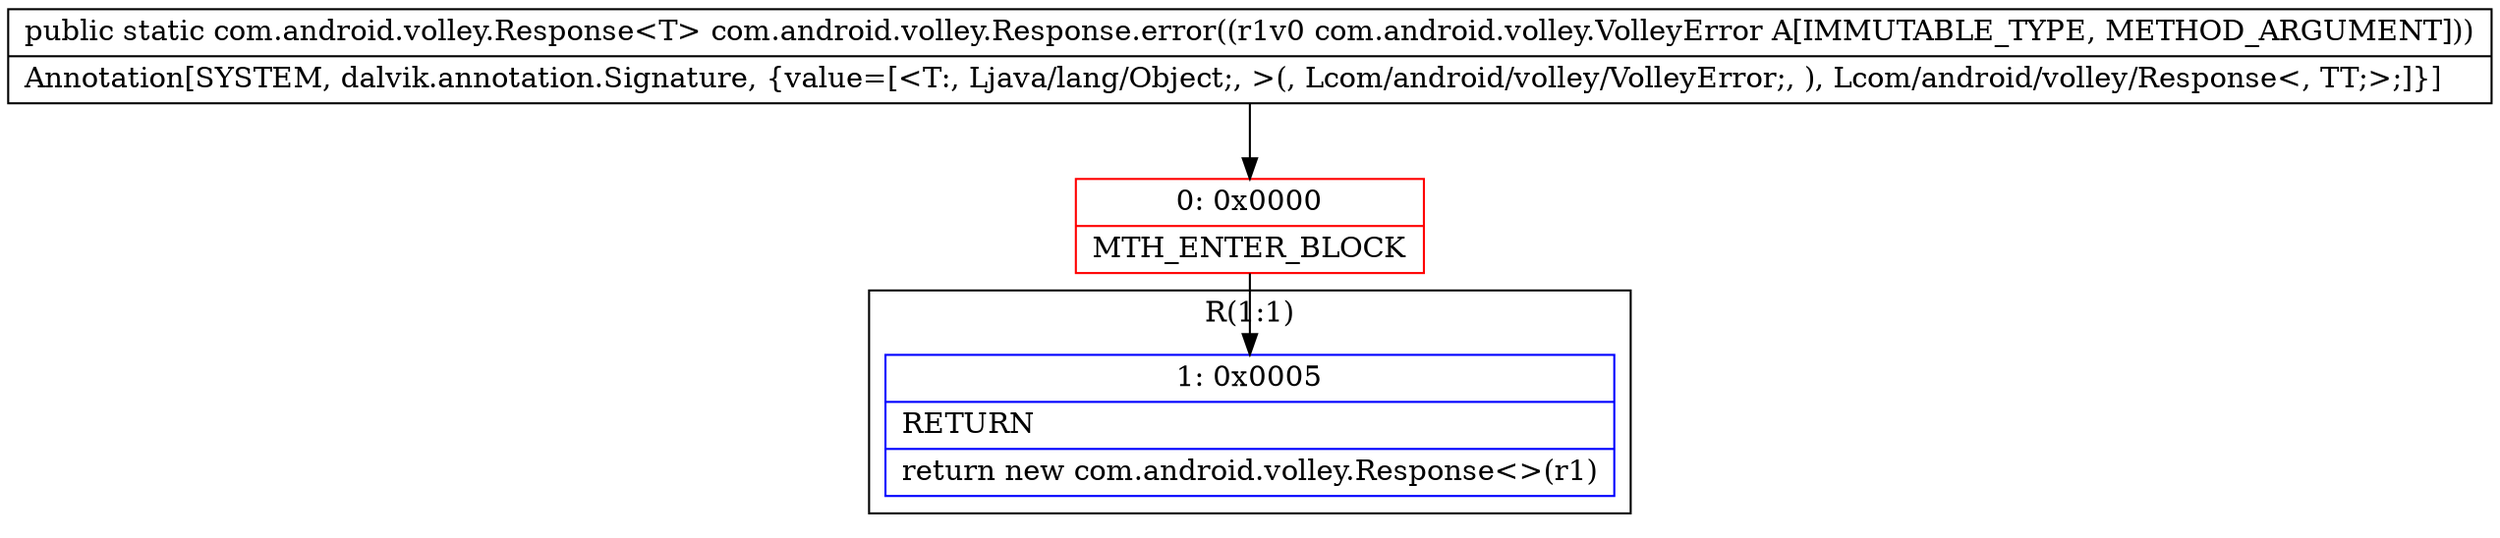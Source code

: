 digraph "CFG forcom.android.volley.Response.error(Lcom\/android\/volley\/VolleyError;)Lcom\/android\/volley\/Response;" {
subgraph cluster_Region_1328589545 {
label = "R(1:1)";
node [shape=record,color=blue];
Node_1 [shape=record,label="{1\:\ 0x0005|RETURN\l|return new com.android.volley.Response\<\>(r1)\l}"];
}
Node_0 [shape=record,color=red,label="{0\:\ 0x0000|MTH_ENTER_BLOCK\l}"];
MethodNode[shape=record,label="{public static com.android.volley.Response\<T\> com.android.volley.Response.error((r1v0 com.android.volley.VolleyError A[IMMUTABLE_TYPE, METHOD_ARGUMENT]))  | Annotation[SYSTEM, dalvik.annotation.Signature, \{value=[\<T:, Ljava\/lang\/Object;, \>(, Lcom\/android\/volley\/VolleyError;, ), Lcom\/android\/volley\/Response\<, TT;\>;]\}]\l}"];
MethodNode -> Node_0;
Node_0 -> Node_1;
}

